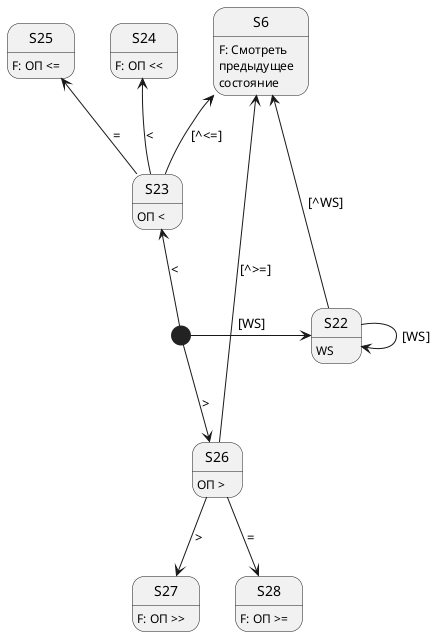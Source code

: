 @startuml "sd3"

[*] -right-> S22 : [WS]
S22 --> S22 : [WS]
S22 : WS
S22 -up-> S6 : [^WS]

[*] -up-> S23 : <
S23 -up-> S6 : [^<=]
S23 -up-> S24 : <
S24 : F: ОП <<
S23 -up-> S25 : =
S25 : F: ОП <=
S23 : ОП <

[*] --> S26 : >
S26 -up-> S6 : [^>=]
S26 --> S27 : >
S27 : F: ОП >>
S26 --> S28 : =
S28 : F: ОП >=
S26 : ОП >

S6 : F: Смотреть\nпредыдущее\nсостояние

@enduml